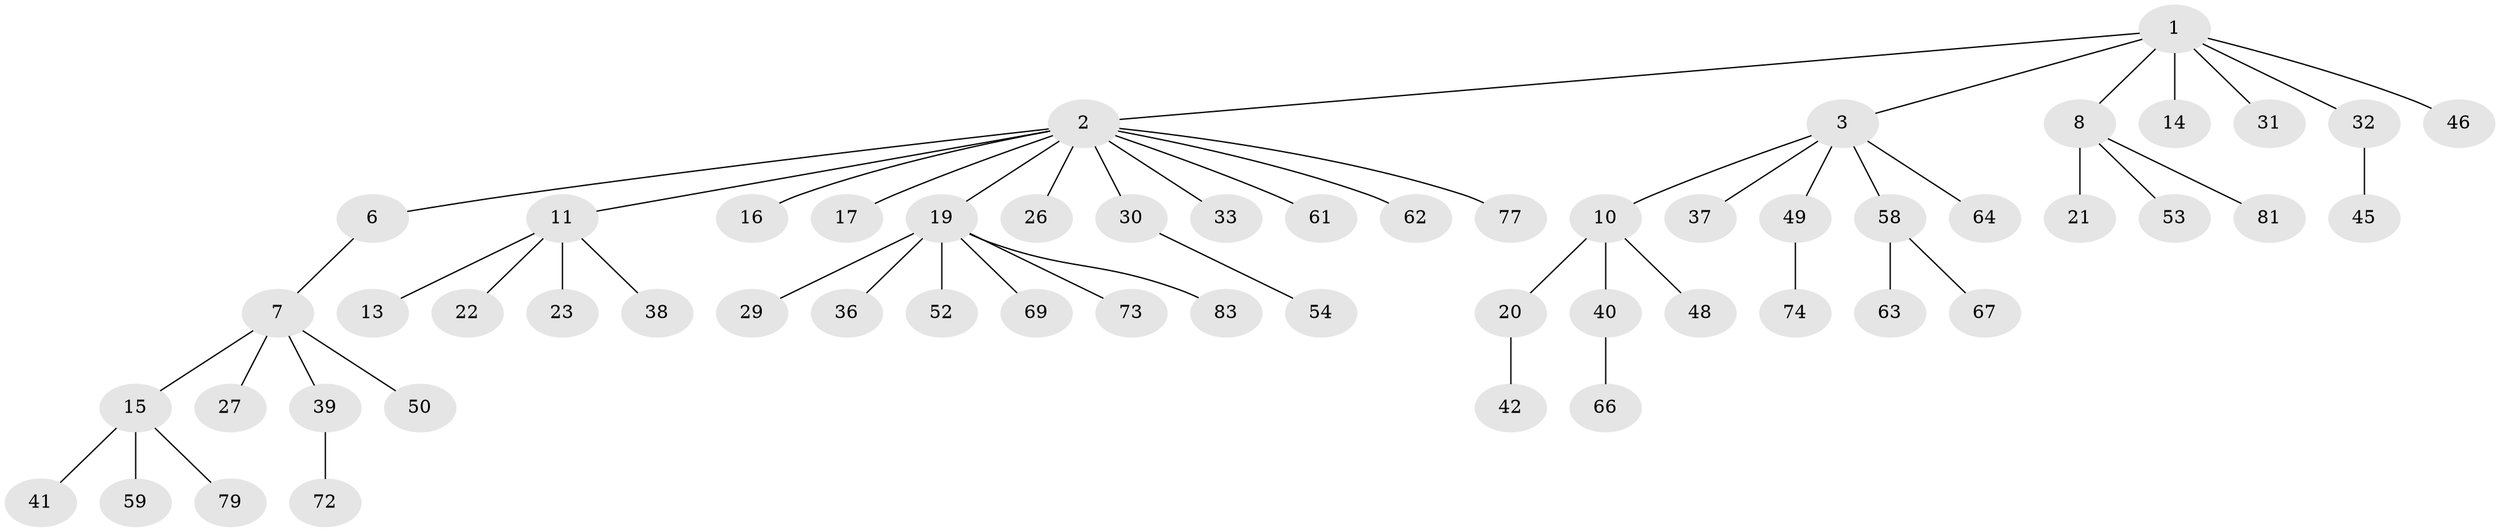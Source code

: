 // Generated by graph-tools (version 1.1) at 2025/24/03/03/25 07:24:05]
// undirected, 56 vertices, 55 edges
graph export_dot {
graph [start="1"]
  node [color=gray90,style=filled];
  1 [super="+18"];
  2 [super="+4"];
  3 [super="+5"];
  6;
  7 [super="+71"];
  8 [super="+9"];
  10 [super="+70"];
  11 [super="+12"];
  13;
  14;
  15 [super="+25"];
  16;
  17 [super="+24"];
  19 [super="+28"];
  20 [super="+34"];
  21 [super="+56"];
  22 [super="+65"];
  23 [super="+80"];
  26;
  27;
  29;
  30;
  31 [super="+35"];
  32 [super="+43"];
  33;
  36 [super="+55"];
  37 [super="+51"];
  38;
  39 [super="+47"];
  40 [super="+44"];
  41 [super="+78"];
  42;
  45 [super="+68"];
  46;
  48;
  49 [super="+57"];
  50;
  52;
  53;
  54;
  58 [super="+60"];
  59 [super="+75"];
  61;
  62;
  63;
  64;
  66;
  67;
  69;
  72;
  73;
  74 [super="+76"];
  77;
  79 [super="+82"];
  81;
  83;
  1 -- 2;
  1 -- 3;
  1 -- 8;
  1 -- 14;
  1 -- 31;
  1 -- 32;
  1 -- 46;
  2 -- 6;
  2 -- 16;
  2 -- 17;
  2 -- 19;
  2 -- 26;
  2 -- 30;
  2 -- 33;
  2 -- 61;
  2 -- 11;
  2 -- 77;
  2 -- 62;
  3 -- 37;
  3 -- 58;
  3 -- 64;
  3 -- 49;
  3 -- 10;
  6 -- 7;
  7 -- 15;
  7 -- 27;
  7 -- 39;
  7 -- 50;
  8 -- 21;
  8 -- 81;
  8 -- 53;
  10 -- 20;
  10 -- 40;
  10 -- 48;
  11 -- 23;
  11 -- 38;
  11 -- 13;
  11 -- 22;
  15 -- 41;
  15 -- 59;
  15 -- 79;
  19 -- 69;
  19 -- 83;
  19 -- 36;
  19 -- 52;
  19 -- 73;
  19 -- 29;
  20 -- 42;
  30 -- 54;
  32 -- 45;
  39 -- 72;
  40 -- 66;
  49 -- 74;
  58 -- 63;
  58 -- 67;
}
